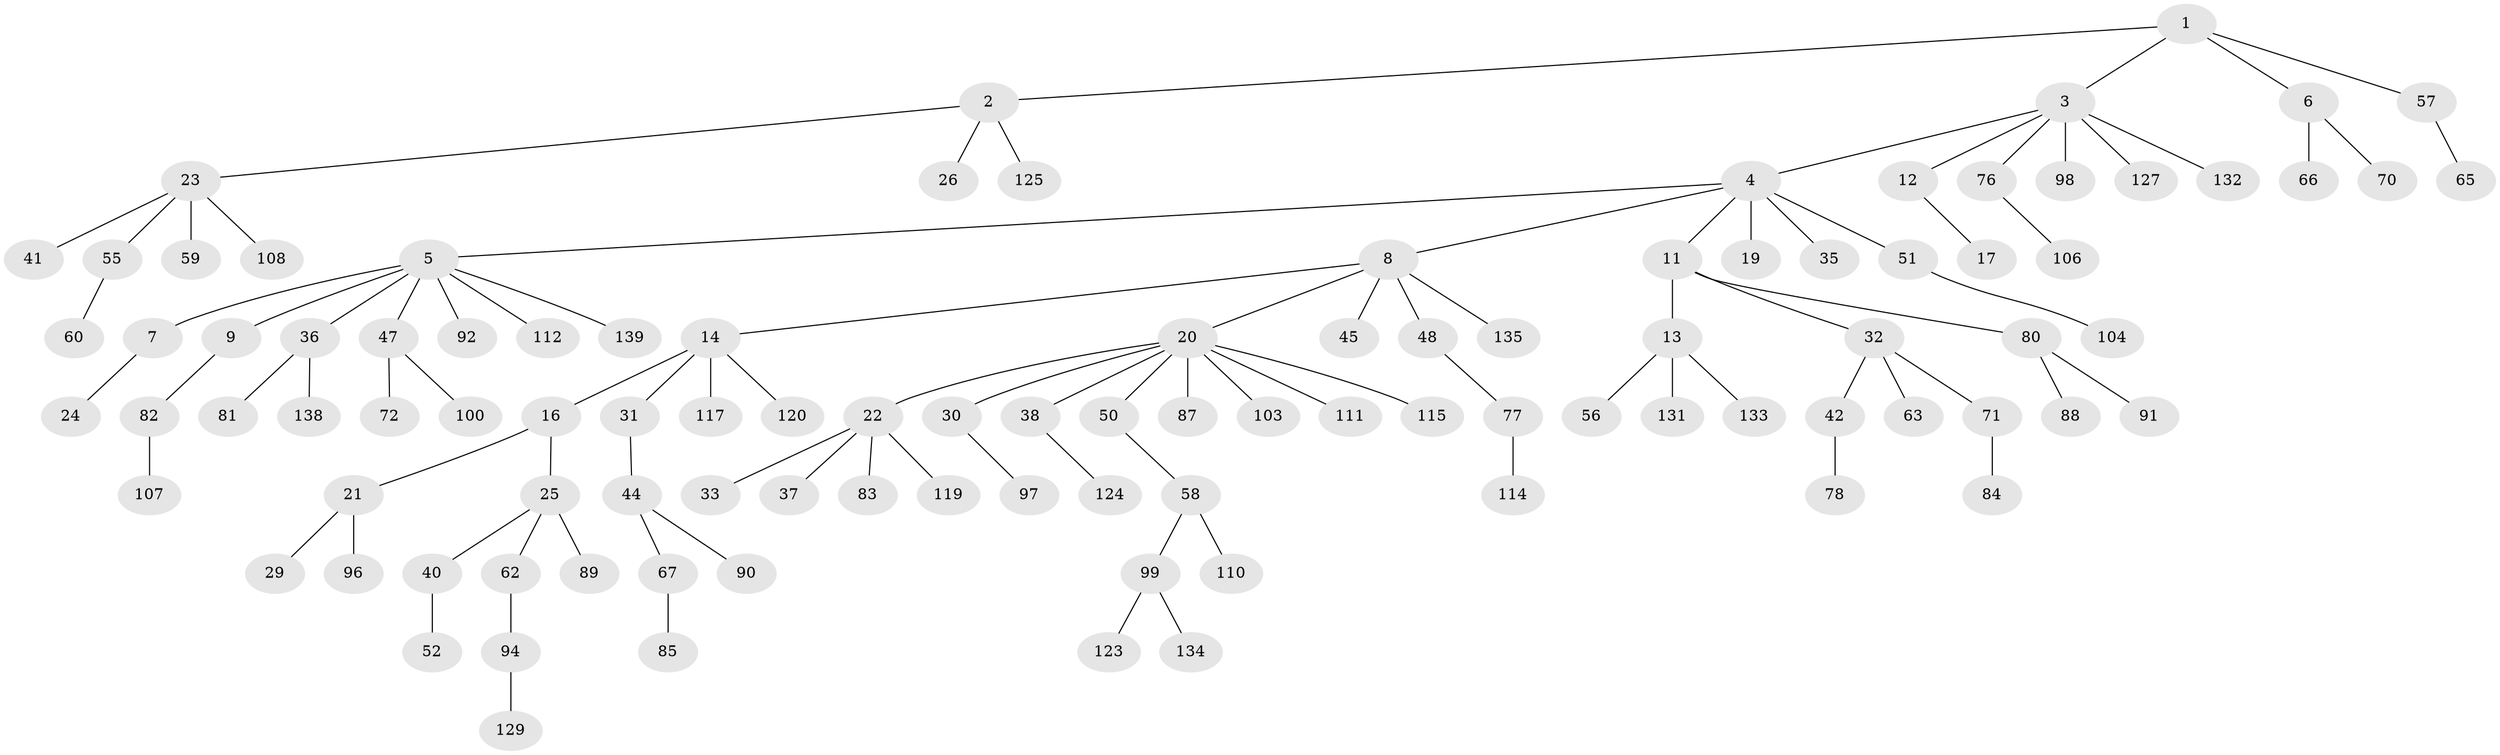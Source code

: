 // original degree distribution, {4: 0.05755395683453238, 3: 0.1366906474820144, 6: 0.007194244604316547, 7: 0.014388489208633094, 2: 0.22302158273381295, 5: 0.03597122302158273, 8: 0.007194244604316547, 1: 0.5179856115107914}
// Generated by graph-tools (version 1.1) at 2025/42/03/06/25 10:42:05]
// undirected, 102 vertices, 101 edges
graph export_dot {
graph [start="1"]
  node [color=gray90,style=filled];
  1;
  2 [super="+15"];
  3 [super="+10"];
  4;
  5 [super="+18"];
  6 [super="+128"];
  7;
  8 [super="+34"];
  9 [super="+102"];
  11 [super="+28"];
  12 [super="+113"];
  13 [super="+73"];
  14 [super="+39"];
  16 [super="+101"];
  17 [super="+118"];
  19 [super="+64"];
  20 [super="+95"];
  21 [super="+43"];
  22 [super="+49"];
  23 [super="+46"];
  24 [super="+53"];
  25 [super="+27"];
  26;
  29;
  30 [super="+121"];
  31;
  32;
  33;
  35;
  36 [super="+130"];
  37 [super="+105"];
  38 [super="+54"];
  40;
  41;
  42 [super="+61"];
  44 [super="+74"];
  45;
  47;
  48 [super="+68"];
  50;
  51 [super="+79"];
  52;
  55 [super="+137"];
  56 [super="+75"];
  57 [super="+86"];
  58 [super="+69"];
  59;
  60;
  62;
  63 [super="+93"];
  65;
  66;
  67;
  70;
  71;
  72 [super="+126"];
  76 [super="+122"];
  77 [super="+109"];
  78;
  80;
  81;
  82;
  83;
  84;
  85;
  87;
  88;
  89;
  90;
  91;
  92;
  94;
  96;
  97 [super="+136"];
  98;
  99 [super="+116"];
  100;
  103;
  104;
  106;
  107;
  108;
  110;
  111;
  112;
  114;
  115;
  117;
  119;
  120;
  123;
  124;
  125;
  127;
  129;
  131;
  132;
  133;
  134;
  135;
  138;
  139;
  1 -- 2;
  1 -- 3;
  1 -- 6;
  1 -- 57;
  2 -- 23;
  2 -- 26;
  2 -- 125;
  3 -- 4;
  3 -- 12;
  3 -- 127;
  3 -- 132;
  3 -- 98;
  3 -- 76;
  4 -- 5;
  4 -- 8;
  4 -- 11;
  4 -- 19;
  4 -- 35;
  4 -- 51;
  5 -- 7;
  5 -- 9;
  5 -- 47;
  5 -- 92;
  5 -- 139;
  5 -- 112;
  5 -- 36;
  6 -- 66;
  6 -- 70;
  7 -- 24;
  8 -- 14;
  8 -- 20;
  8 -- 48;
  8 -- 45;
  8 -- 135;
  9 -- 82;
  11 -- 13;
  11 -- 32;
  11 -- 80;
  12 -- 17;
  13 -- 56;
  13 -- 133;
  13 -- 131;
  14 -- 16;
  14 -- 31;
  14 -- 120;
  14 -- 117;
  16 -- 21;
  16 -- 25;
  20 -- 22;
  20 -- 30;
  20 -- 38;
  20 -- 50;
  20 -- 87;
  20 -- 111;
  20 -- 115;
  20 -- 103;
  21 -- 29;
  21 -- 96;
  22 -- 33;
  22 -- 37;
  22 -- 119;
  22 -- 83;
  23 -- 41;
  23 -- 59;
  23 -- 108;
  23 -- 55;
  25 -- 40;
  25 -- 89;
  25 -- 62;
  30 -- 97;
  31 -- 44;
  32 -- 42;
  32 -- 63;
  32 -- 71;
  36 -- 81;
  36 -- 138;
  38 -- 124;
  40 -- 52;
  42 -- 78;
  44 -- 67;
  44 -- 90;
  47 -- 72;
  47 -- 100;
  48 -- 77;
  50 -- 58;
  51 -- 104;
  55 -- 60;
  57 -- 65;
  58 -- 99;
  58 -- 110;
  62 -- 94;
  67 -- 85;
  71 -- 84;
  76 -- 106;
  77 -- 114;
  80 -- 88;
  80 -- 91;
  82 -- 107;
  94 -- 129;
  99 -- 123;
  99 -- 134;
}
